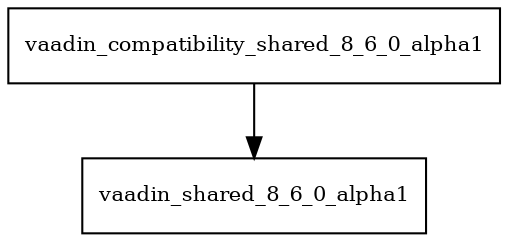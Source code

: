 digraph vaadin_compatibility_shared_8_6_0_alpha1_dependencies {
  node [shape = box, fontsize=10.0];
  vaadin_compatibility_shared_8_6_0_alpha1 -> vaadin_shared_8_6_0_alpha1;
}
